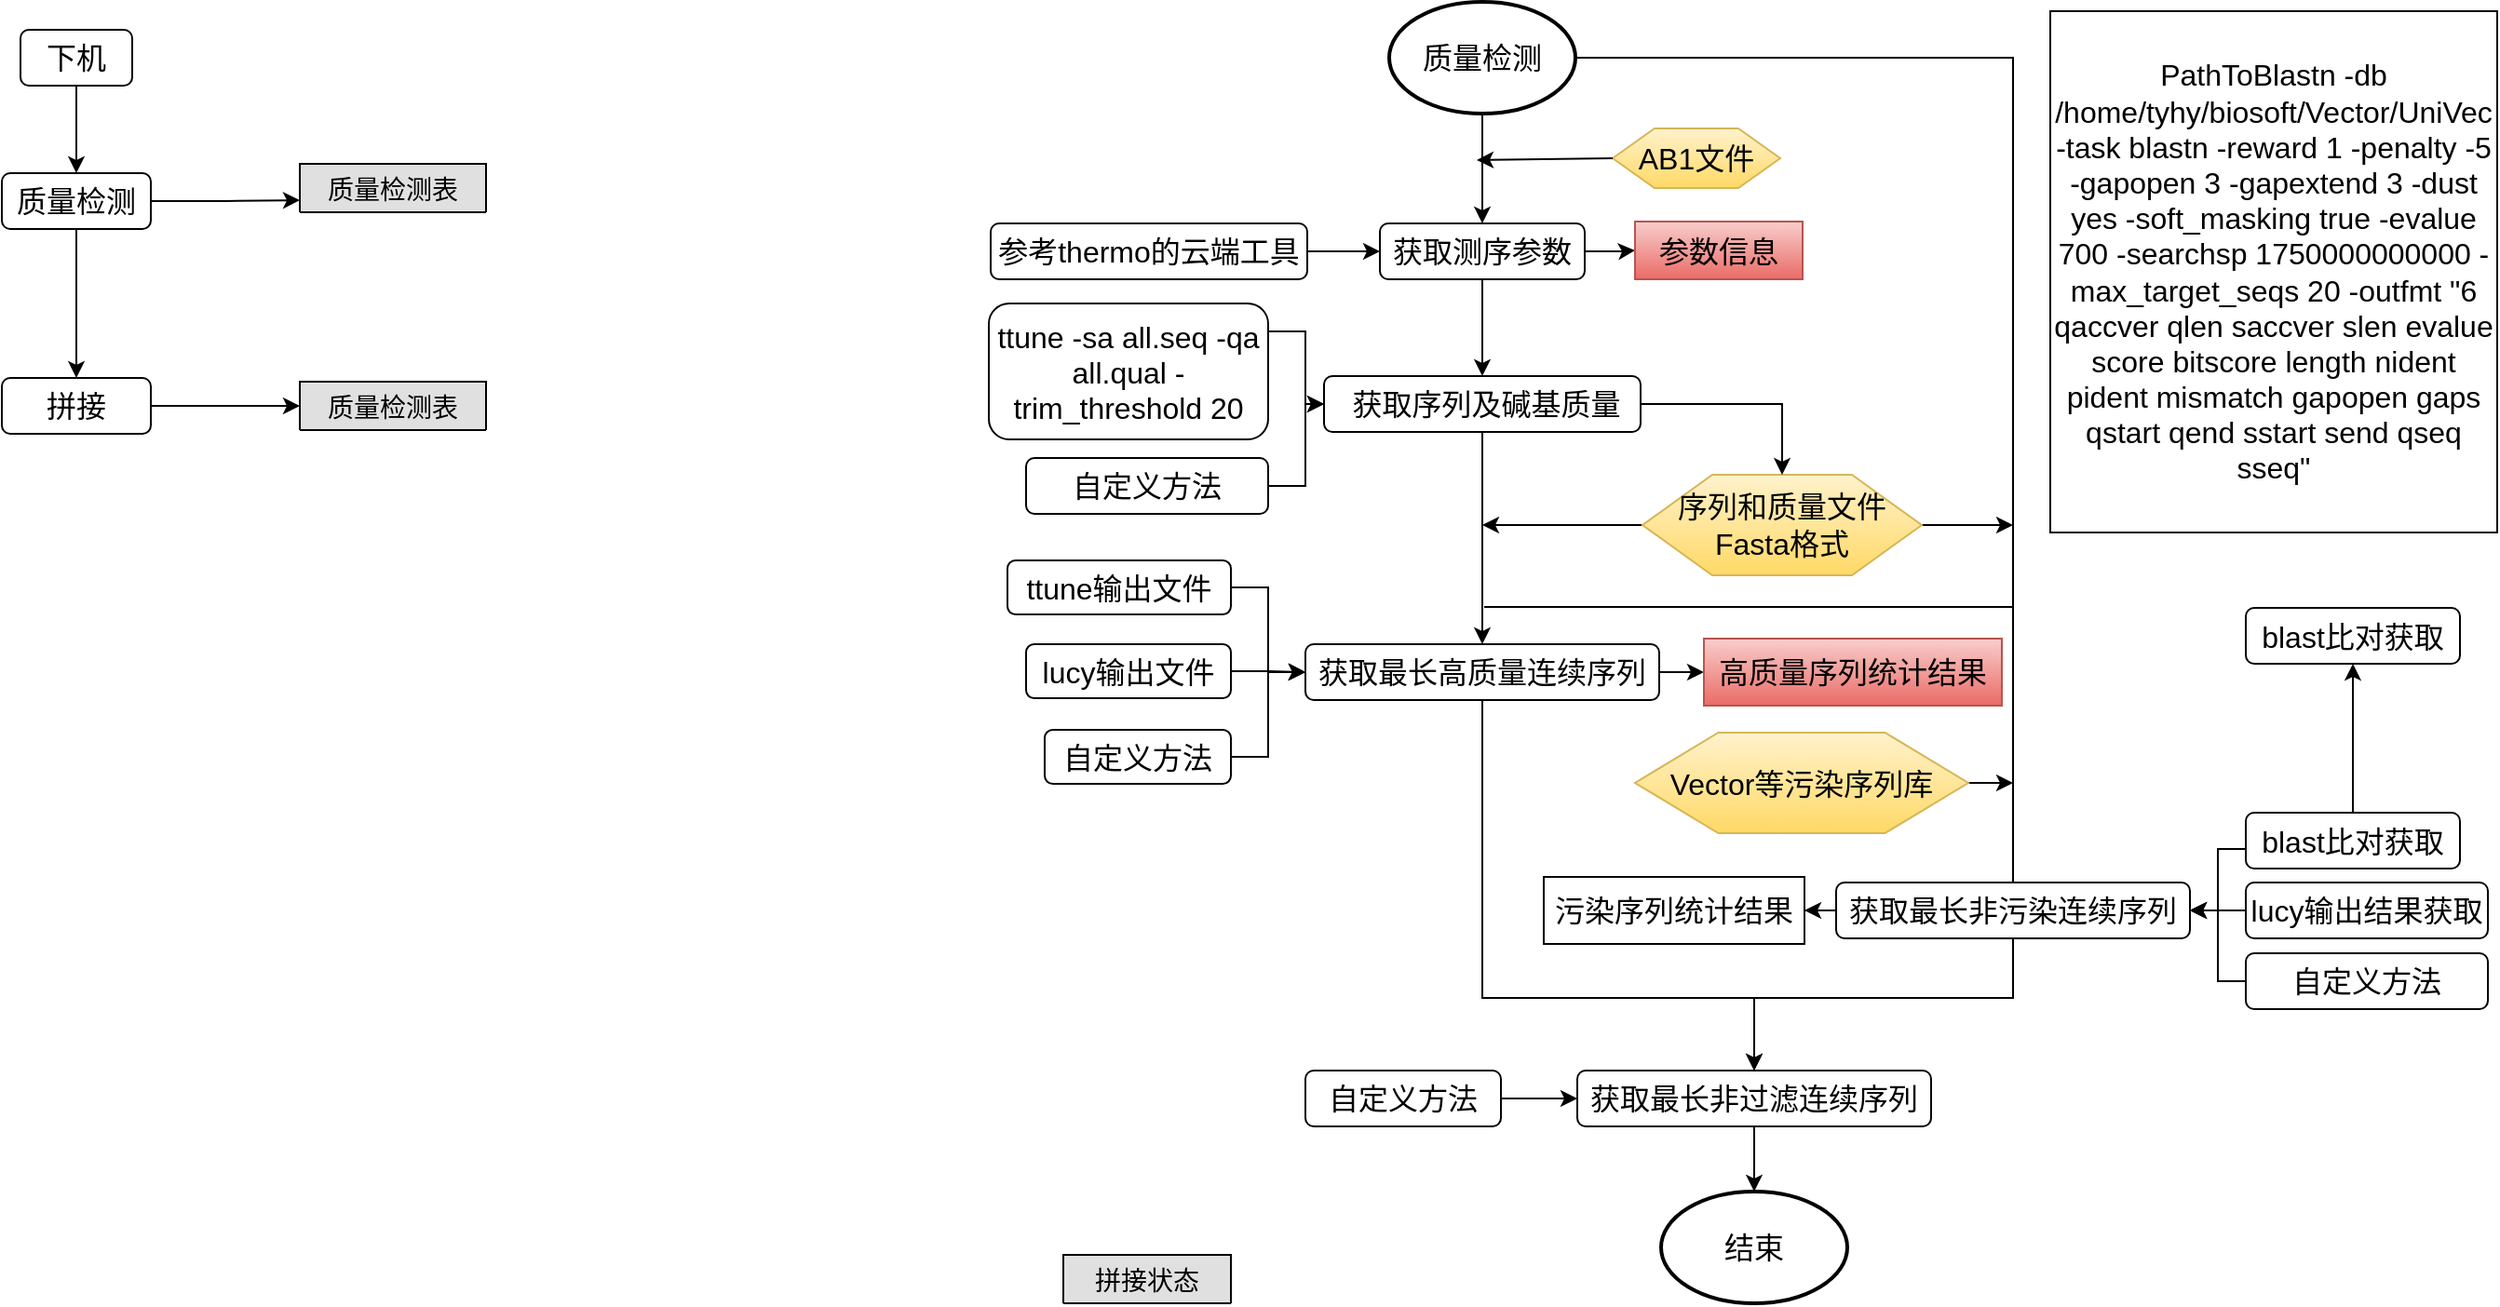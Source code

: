 <mxfile version="11.0.1" type="github"><diagram id="hXUTRAos1zV_h-Ge0WJK" name="ÃÂÃÂÃÂÃÂ§ÃÂÃÂÃÂÃÂ¬ÃÂÃÂÃÂÃÂ¬ 1 ÃÂÃÂÃÂÃÂ©ÃÂÃÂÃÂÃÂ¡ÃÂÃÂÃÂÃÂµ"><mxGraphModel dx="1422" dy="747" grid="1" gridSize="10" guides="1" tooltips="1" connect="1" arrows="1" fold="1" page="1" pageScale="1" pageWidth="827" pageHeight="1169" math="0" shadow="0"><root><mxCell id="0"/><mxCell id="1" parent="0"/><mxCell id="OMqw7U3pua5xunURWtS9-3" value="" style="edgeStyle=orthogonalEdgeStyle;rounded=0;orthogonalLoop=1;jettySize=auto;html=1;fontSize=16;" parent="1" source="OMqw7U3pua5xunURWtS9-1" target="OMqw7U3pua5xunURWtS9-2" edge="1"><mxGeometry relative="1" as="geometry"/></mxCell><mxCell id="OMqw7U3pua5xunURWtS9-1" value="下机" style="rounded=1;whiteSpace=wrap;html=1;fontSize=16;" parent="1" vertex="1"><mxGeometry x="320" y="40" width="60" height="30" as="geometry"/></mxCell><mxCell id="OMqw7U3pua5xunURWtS9-5" value="" style="edgeStyle=orthogonalEdgeStyle;rounded=0;orthogonalLoop=1;jettySize=auto;html=1;fontSize=16;entryX=0;entryY=0.75;entryDx=0;entryDy=0;" parent="1" source="OMqw7U3pua5xunURWtS9-2" target="OMqw7U3pua5xunURWtS9-9" edge="1"><mxGeometry relative="1" as="geometry"><mxPoint x="430" y="132" as="targetPoint"/></mxGeometry></mxCell><mxCell id="mqugwOnoWBToHVEHfGVO-2" value="" style="edgeStyle=orthogonalEdgeStyle;rounded=0;orthogonalLoop=1;jettySize=auto;html=1;" edge="1" parent="1" source="OMqw7U3pua5xunURWtS9-2" target="mqugwOnoWBToHVEHfGVO-1"><mxGeometry relative="1" as="geometry"/></mxCell><mxCell id="OMqw7U3pua5xunURWtS9-2" value="质量检测" style="rounded=1;whiteSpace=wrap;html=1;fontSize=16;" parent="1" vertex="1"><mxGeometry x="310" y="117" width="80" height="30" as="geometry"/></mxCell><mxCell id="mqugwOnoWBToHVEHfGVO-5" style="edgeStyle=orthogonalEdgeStyle;rounded=0;orthogonalLoop=1;jettySize=auto;html=1;entryX=0;entryY=0.5;entryDx=0;entryDy=0;" edge="1" parent="1" source="mqugwOnoWBToHVEHfGVO-1" target="mqugwOnoWBToHVEHfGVO-3"><mxGeometry relative="1" as="geometry"/></mxCell><mxCell id="mqugwOnoWBToHVEHfGVO-1" value="拼接" style="rounded=1;whiteSpace=wrap;html=1;fontSize=16;" vertex="1" parent="1"><mxGeometry x="310" y="227" width="80" height="30" as="geometry"/></mxCell><mxCell id="OMqw7U3pua5xunURWtS9-9" value="质量检测表" style="swimlane;fontStyle=0;childLayout=stackLayout;horizontal=1;startSize=26;fillColor=#e0e0e0;horizontalStack=0;resizeParent=1;resizeParentMax=0;resizeLast=0;collapsible=1;marginBottom=0;swimlaneFillColor=#ffffff;align=center;fontSize=14;" parent="1" vertex="1" collapsed="1"><mxGeometry x="470" y="112" width="100" height="26" as="geometry"><mxRectangle x="470" y="112" width="260" height="320" as="alternateBounds"/></mxGeometry></mxCell><mxCell id="OMqw7U3pua5xunURWtS9-12" value="Col1：样品名称&#10;Col2：测序文件&#10;Col3：原始长度&#10;Col4：低质量序列总长度&#10;Col5：低质量序列总长度占比&#10;Col6：低质量序列区间，s-e;s-e&#10;Col7：最长高质量序列连续区间，s-e&#10;Col8：过滤序列总长度（载体等）&#10;Col9：过滤序列总长度占比&#10;Col10：过滤序列区间，Vector:s-e;Vector:s-e&#10;Col11：最长非过滤序列连续区间，s-e&#10;Col12：去除序列总长度&#10;Col13：去除序列总长度占比&#10;Col14：去除序列中高质量序列长度&#10;Col15：去除序列中高质量序列占比&#10;Col16：低质量序列与高质量序列重叠长度&#10;Col17：保留序列长度&#10;Col18：保留序列长度占比&#10;Col19：保留序列区间,s-e&#10;Col20：拼接状态：[M/E/S/A/R]&#10;" style="text;strokeColor=none;fillColor=none;spacingLeft=4;spacingRight=4;overflow=hidden;rotatable=0;points=[[0,0.5],[1,0.5]];portConstraint=eastwest;fontSize=12;" parent="OMqw7U3pua5xunURWtS9-9" vertex="1"><mxGeometry y="26" width="100" height="294" as="geometry"/></mxCell><mxCell id="rMPtR7pV_oF-tUap3nxS-2" value="" style="edgeStyle=orthogonalEdgeStyle;rounded=0;orthogonalLoop=1;jettySize=auto;html=1;entryX=0.5;entryY=0;entryDx=0;entryDy=0;" parent="1" source="OMqw7U3pua5xunURWtS9-16" target="rMPtR7pV_oF-tUap3nxS-11" edge="1"><mxGeometry relative="1" as="geometry"><mxPoint x="1105" y="150" as="targetPoint"/></mxGeometry></mxCell><mxCell id="rMPtR7pV_oF-tUap3nxS-24" style="edgeStyle=orthogonalEdgeStyle;rounded=0;orthogonalLoop=1;jettySize=auto;html=1;fontSize=16;startArrow=none;startFill=0;endArrow=classic;endFill=1;entryX=0.5;entryY=0;entryDx=0;entryDy=0;" parent="1" source="OMqw7U3pua5xunURWtS9-16" target="rMPtR7pV_oF-tUap3nxS-35" edge="1"><mxGeometry relative="1" as="geometry"><mxPoint x="1390" y="510" as="targetPoint"/><Array as="points"><mxPoint x="1390" y="55"/><mxPoint x="1390" y="510"/></Array></mxGeometry></mxCell><mxCell id="OMqw7U3pua5xunURWtS9-16" value="质量检测" style="strokeWidth=2;html=1;shape=mxgraph.flowchart.start_1;whiteSpace=wrap;fontSize=16;" parent="1" vertex="1"><mxGeometry x="1055" y="25" width="100" height="60" as="geometry"/></mxCell><mxCell id="OMqw7U3pua5xunURWtS9-22" value="AB1文件" style="shape=hexagon;perimeter=hexagonPerimeter2;whiteSpace=wrap;html=1;fontSize=16;gradientColor=#ffd966;fillColor=#fff2cc;strokeColor=#d6b656;" parent="1" vertex="1"><mxGeometry x="1175" y="93" width="90" height="32" as="geometry"/></mxCell><mxCell id="rMPtR7pV_oF-tUap3nxS-23" style="edgeStyle=orthogonalEdgeStyle;rounded=0;orthogonalLoop=1;jettySize=auto;html=1;fontSize=16;" parent="1" source="OMqw7U3pua5xunURWtS9-23" edge="1"><mxGeometry relative="1" as="geometry"><mxPoint x="1105" y="306" as="targetPoint"/></mxGeometry></mxCell><mxCell id="rMPtR7pV_oF-tUap3nxS-25" style="edgeStyle=orthogonalEdgeStyle;rounded=0;orthogonalLoop=1;jettySize=auto;html=1;fontSize=16;" parent="1" source="OMqw7U3pua5xunURWtS9-23" edge="1"><mxGeometry relative="1" as="geometry"><mxPoint x="1390" y="306" as="targetPoint"/></mxGeometry></mxCell><mxCell id="OMqw7U3pua5xunURWtS9-23" value="序列和质量文件&lt;br&gt;Fasta格式" style="shape=hexagon;perimeter=hexagonPerimeter2;whiteSpace=wrap;html=1;fontSize=16;gradientColor=#ffd966;fillColor=#fff2cc;strokeColor=#d6b656;" parent="1" vertex="1"><mxGeometry x="1191" y="279" width="150" height="54" as="geometry"/></mxCell><mxCell id="rMPtR7pV_oF-tUap3nxS-8" value="" style="edgeStyle=orthogonalEdgeStyle;rounded=0;orthogonalLoop=1;jettySize=auto;html=1;entryX=0;entryY=0.5;entryDx=0;entryDy=0;" parent="1" source="rMPtR7pV_oF-tUap3nxS-7" target="rMPtR7pV_oF-tUap3nxS-3" edge="1"><mxGeometry relative="1" as="geometry"><Array as="points"><mxPoint x="1010" y="202"/><mxPoint x="1010" y="241"/></Array></mxGeometry></mxCell><mxCell id="rMPtR7pV_oF-tUap3nxS-20" style="edgeStyle=orthogonalEdgeStyle;rounded=0;orthogonalLoop=1;jettySize=auto;html=1;fontSize=16;entryX=0.5;entryY=0;entryDx=0;entryDy=0;" parent="1" source="rMPtR7pV_oF-tUap3nxS-3" target="OMqw7U3pua5xunURWtS9-23" edge="1"><mxGeometry relative="1" as="geometry"><mxPoint x="1270" y="270" as="targetPoint"/></mxGeometry></mxCell><mxCell id="rMPtR7pV_oF-tUap3nxS-22" value="" style="edgeStyle=orthogonalEdgeStyle;rounded=0;orthogonalLoop=1;jettySize=auto;html=1;fontSize=16;" parent="1" source="rMPtR7pV_oF-tUap3nxS-3" target="rMPtR7pV_oF-tUap3nxS-21" edge="1"><mxGeometry relative="1" as="geometry"/></mxCell><mxCell id="rMPtR7pV_oF-tUap3nxS-3" value="&amp;nbsp;获取序列及碱基质量" style="rounded=1;whiteSpace=wrap;html=1;fontSize=16;" parent="1" vertex="1"><mxGeometry x="1020" y="226" width="170" height="30" as="geometry"/></mxCell><mxCell id="rMPtR7pV_oF-tUap3nxS-27" value="" style="edgeStyle=orthogonalEdgeStyle;rounded=0;orthogonalLoop=1;jettySize=auto;html=1;startArrow=none;startFill=0;endArrow=classic;endFill=1;fontSize=16;entryX=0;entryY=0.5;entryDx=0;entryDy=0;" parent="1" source="rMPtR7pV_oF-tUap3nxS-26" target="rMPtR7pV_oF-tUap3nxS-21" edge="1"><mxGeometry relative="1" as="geometry"/></mxCell><mxCell id="rMPtR7pV_oF-tUap3nxS-38" value="" style="edgeStyle=orthogonalEdgeStyle;rounded=0;orthogonalLoop=1;jettySize=auto;html=1;startArrow=none;startFill=0;endArrow=classic;endFill=1;fontSize=16;entryX=0;entryY=0.5;entryDx=0;entryDy=0;" parent="1" source="rMPtR7pV_oF-tUap3nxS-21" target="rMPtR7pV_oF-tUap3nxS-39" edge="1"><mxGeometry relative="1" as="geometry"><mxPoint x="1216" y="385" as="targetPoint"/></mxGeometry></mxCell><mxCell id="rMPtR7pV_oF-tUap3nxS-49" style="edgeStyle=orthogonalEdgeStyle;rounded=0;orthogonalLoop=1;jettySize=auto;html=1;entryX=0.5;entryY=0;entryDx=0;entryDy=0;startArrow=none;startFill=0;endArrow=classic;endFill=1;fontSize=16;" parent="1" source="rMPtR7pV_oF-tUap3nxS-21" target="rMPtR7pV_oF-tUap3nxS-36" edge="1"><mxGeometry relative="1" as="geometry"><Array as="points"><mxPoint x="1105" y="560"/><mxPoint x="1251" y="560"/></Array></mxGeometry></mxCell><mxCell id="rMPtR7pV_oF-tUap3nxS-21" value="获取最长高质量连续序列" style="rounded=1;whiteSpace=wrap;html=1;fontSize=16;" parent="1" vertex="1"><mxGeometry x="1010" y="370" width="190" height="30" as="geometry"/></mxCell><mxCell id="rMPtR7pV_oF-tUap3nxS-26" value="ttune输出文件" style="rounded=1;whiteSpace=wrap;html=1;fontSize=16;" parent="1" vertex="1"><mxGeometry x="850" y="325" width="120" height="29" as="geometry"/></mxCell><mxCell id="rMPtR7pV_oF-tUap3nxS-7" value="ttune -sa all.seq -qa all.qual -trim_threshold 20" style="rounded=1;whiteSpace=wrap;html=1;fontSize=16;" parent="1" vertex="1"><mxGeometry x="840" y="187" width="150" height="73" as="geometry"/></mxCell><mxCell id="rMPtR7pV_oF-tUap3nxS-4" value="" style="endArrow=classic;html=1;exitX=0;exitY=0.5;exitDx=0;exitDy=0;" parent="1" source="OMqw7U3pua5xunURWtS9-22" edge="1"><mxGeometry width="50" height="50" relative="1" as="geometry"><mxPoint x="1151" y="109.5" as="sourcePoint"/><mxPoint x="1102" y="110" as="targetPoint"/></mxGeometry></mxCell><mxCell id="rMPtR7pV_oF-tUap3nxS-10" style="edgeStyle=orthogonalEdgeStyle;rounded=0;orthogonalLoop=1;jettySize=auto;html=1;fontSize=16;entryX=0;entryY=0.5;entryDx=0;entryDy=0;exitX=1;exitY=0.5;exitDx=0;exitDy=0;" parent="1" source="rMPtR7pV_oF-tUap3nxS-9" target="rMPtR7pV_oF-tUap3nxS-3" edge="1"><mxGeometry relative="1" as="geometry"><Array as="points"><mxPoint x="1010" y="285"/><mxPoint x="1010" y="241"/></Array></mxGeometry></mxCell><mxCell id="rMPtR7pV_oF-tUap3nxS-9" value="自定义方法" style="rounded=1;whiteSpace=wrap;html=1;fontSize=16;" parent="1" vertex="1"><mxGeometry x="860" y="270" width="130" height="30" as="geometry"/></mxCell><mxCell id="rMPtR7pV_oF-tUap3nxS-12" style="edgeStyle=orthogonalEdgeStyle;rounded=0;orthogonalLoop=1;jettySize=auto;html=1;entryX=0.5;entryY=0;entryDx=0;entryDy=0;fontSize=16;" parent="1" source="rMPtR7pV_oF-tUap3nxS-11" target="rMPtR7pV_oF-tUap3nxS-3" edge="1"><mxGeometry relative="1" as="geometry"/></mxCell><mxCell id="rMPtR7pV_oF-tUap3nxS-17" style="edgeStyle=orthogonalEdgeStyle;rounded=0;orthogonalLoop=1;jettySize=auto;html=1;entryX=0;entryY=0.5;entryDx=0;entryDy=0;fontSize=16;" parent="1" source="rMPtR7pV_oF-tUap3nxS-11" target="rMPtR7pV_oF-tUap3nxS-16" edge="1"><mxGeometry relative="1" as="geometry"/></mxCell><mxCell id="rMPtR7pV_oF-tUap3nxS-11" value="获取测序参数" style="rounded=1;whiteSpace=wrap;html=1;fontSize=16;" parent="1" vertex="1"><mxGeometry x="1050" y="144" width="110" height="30" as="geometry"/></mxCell><mxCell id="rMPtR7pV_oF-tUap3nxS-15" style="edgeStyle=orthogonalEdgeStyle;rounded=0;orthogonalLoop=1;jettySize=auto;html=1;entryX=0;entryY=0.5;entryDx=0;entryDy=0;fontSize=16;" parent="1" source="rMPtR7pV_oF-tUap3nxS-13" target="rMPtR7pV_oF-tUap3nxS-11" edge="1"><mxGeometry relative="1" as="geometry"/></mxCell><mxCell id="rMPtR7pV_oF-tUap3nxS-13" value="参考thermo的云端工具" style="rounded=1;whiteSpace=wrap;html=1;fontSize=16;" parent="1" vertex="1"><mxGeometry x="841" y="144" width="170" height="30" as="geometry"/></mxCell><mxCell id="rMPtR7pV_oF-tUap3nxS-16" value="参数信息" style="whiteSpace=wrap;html=1;aspect=fixed;fontSize=16;fillColor=#f8cecc;strokeColor=#b85450;gradientColor=#ea6b66;" parent="1" vertex="1"><mxGeometry x="1187" y="143" width="90" height="31" as="geometry"/></mxCell><mxCell id="rMPtR7pV_oF-tUap3nxS-29" style="edgeStyle=orthogonalEdgeStyle;rounded=0;orthogonalLoop=1;jettySize=auto;html=1;entryX=0;entryY=0.5;entryDx=0;entryDy=0;startArrow=none;startFill=0;endArrow=classic;endFill=1;fontSize=16;" parent="1" source="rMPtR7pV_oF-tUap3nxS-28" target="rMPtR7pV_oF-tUap3nxS-21" edge="1"><mxGeometry relative="1" as="geometry"/></mxCell><mxCell id="rMPtR7pV_oF-tUap3nxS-28" value="lucy输出文件" style="rounded=1;whiteSpace=wrap;html=1;fontSize=16;" parent="1" vertex="1"><mxGeometry x="860" y="370" width="110" height="29" as="geometry"/></mxCell><mxCell id="rMPtR7pV_oF-tUap3nxS-31" style="edgeStyle=orthogonalEdgeStyle;rounded=0;orthogonalLoop=1;jettySize=auto;html=1;entryX=0;entryY=0.5;entryDx=0;entryDy=0;startArrow=none;startFill=0;endArrow=classic;endFill=1;fontSize=16;" parent="1" source="rMPtR7pV_oF-tUap3nxS-30" target="rMPtR7pV_oF-tUap3nxS-21" edge="1"><mxGeometry relative="1" as="geometry"/></mxCell><mxCell id="rMPtR7pV_oF-tUap3nxS-30" value="自定义方法" style="rounded=1;whiteSpace=wrap;html=1;fontSize=16;" parent="1" vertex="1"><mxGeometry x="870" y="416" width="100" height="29" as="geometry"/></mxCell><mxCell id="rMPtR7pV_oF-tUap3nxS-34" style="edgeStyle=orthogonalEdgeStyle;rounded=0;orthogonalLoop=1;jettySize=auto;html=1;startArrow=none;startFill=0;endArrow=classic;endFill=1;fontSize=16;" parent="1" source="rMPtR7pV_oF-tUap3nxS-32" edge="1"><mxGeometry relative="1" as="geometry"><mxPoint x="1390" y="444.5" as="targetPoint"/></mxGeometry></mxCell><mxCell id="rMPtR7pV_oF-tUap3nxS-32" value="Vector等污染序列库" style="shape=hexagon;perimeter=hexagonPerimeter2;whiteSpace=wrap;html=1;fontSize=16;gradientColor=#ffd966;fillColor=#fff2cc;strokeColor=#d6b656;" parent="1" vertex="1"><mxGeometry x="1187" y="417.5" width="179" height="54" as="geometry"/></mxCell><mxCell id="rMPtR7pV_oF-tUap3nxS-33" value="" style="endArrow=none;html=1;fontSize=16;" parent="1" edge="1"><mxGeometry width="50" height="50" relative="1" as="geometry"><mxPoint x="1106" y="350" as="sourcePoint"/><mxPoint x="1390" y="350" as="targetPoint"/></mxGeometry></mxCell><mxCell id="rMPtR7pV_oF-tUap3nxS-41" style="edgeStyle=orthogonalEdgeStyle;rounded=0;orthogonalLoop=1;jettySize=auto;html=1;startArrow=none;startFill=0;endArrow=classic;endFill=1;fontSize=16;entryX=1;entryY=0.5;entryDx=0;entryDy=0;" parent="1" source="rMPtR7pV_oF-tUap3nxS-35" target="rMPtR7pV_oF-tUap3nxS-40" edge="1"><mxGeometry relative="1" as="geometry"><mxPoint x="1250" y="513" as="targetPoint"/></mxGeometry></mxCell><mxCell id="rMPtR7pV_oF-tUap3nxS-43" value="" style="edgeStyle=orthogonalEdgeStyle;rounded=0;orthogonalLoop=1;jettySize=auto;html=1;startArrow=none;startFill=0;endArrow=classic;endFill=1;fontSize=16;exitX=0;exitY=0.5;exitDx=0;exitDy=0;" parent="1" source="rMPtR7pV_oF-tUap3nxS-42" target="rMPtR7pV_oF-tUap3nxS-35" edge="1"><mxGeometry relative="1" as="geometry"><Array as="points"><mxPoint x="1515" y="480"/><mxPoint x="1500" y="480"/><mxPoint x="1500" y="513"/></Array></mxGeometry></mxCell><mxCell id="rMPtR7pV_oF-tUap3nxS-50" style="edgeStyle=orthogonalEdgeStyle;rounded=0;orthogonalLoop=1;jettySize=auto;html=1;entryX=0.5;entryY=0;entryDx=0;entryDy=0;startArrow=none;startFill=0;endArrow=classic;endFill=1;fontSize=16;" parent="1" source="rMPtR7pV_oF-tUap3nxS-35" target="rMPtR7pV_oF-tUap3nxS-36" edge="1"><mxGeometry relative="1" as="geometry"><Array as="points"><mxPoint x="1390" y="560"/><mxPoint x="1251" y="560"/></Array></mxGeometry></mxCell><mxCell id="rMPtR7pV_oF-tUap3nxS-35" value="获取最长非污染连续序列" style="rounded=1;whiteSpace=wrap;html=1;fontSize=16;" parent="1" vertex="1"><mxGeometry x="1295" y="498" width="190" height="30" as="geometry"/></mxCell><mxCell id="rMPtR7pV_oF-tUap3nxS-57" value="" style="edgeStyle=orthogonalEdgeStyle;rounded=0;orthogonalLoop=1;jettySize=auto;html=1;startArrow=none;startFill=0;endArrow=classic;endFill=1;fontSize=16;" parent="1" source="rMPtR7pV_oF-tUap3nxS-42" target="rMPtR7pV_oF-tUap3nxS-56" edge="1"><mxGeometry relative="1" as="geometry"/></mxCell><mxCell id="rMPtR7pV_oF-tUap3nxS-42" value="blast比对获取" style="rounded=1;whiteSpace=wrap;html=1;fontSize=16;" parent="1" vertex="1"><mxGeometry x="1515" y="460.5" width="115" height="30" as="geometry"/></mxCell><mxCell id="rMPtR7pV_oF-tUap3nxS-56" value="blast比对获取" style="rounded=1;whiteSpace=wrap;html=1;fontSize=16;" parent="1" vertex="1"><mxGeometry x="1515" y="350.5" width="115" height="30" as="geometry"/></mxCell><mxCell id="rMPtR7pV_oF-tUap3nxS-52" value="" style="edgeStyle=orthogonalEdgeStyle;rounded=0;orthogonalLoop=1;jettySize=auto;html=1;startArrow=none;startFill=0;endArrow=classic;endFill=1;fontSize=16;" parent="1" source="rMPtR7pV_oF-tUap3nxS-51" target="rMPtR7pV_oF-tUap3nxS-36" edge="1"><mxGeometry relative="1" as="geometry"/></mxCell><mxCell id="rMPtR7pV_oF-tUap3nxS-54" value="" style="edgeStyle=orthogonalEdgeStyle;rounded=0;orthogonalLoop=1;jettySize=auto;html=1;startArrow=none;startFill=0;endArrow=classic;endFill=1;fontSize=16;entryX=0.5;entryY=0;entryDx=0;entryDy=0;entryPerimeter=0;" parent="1" source="rMPtR7pV_oF-tUap3nxS-36" target="rMPtR7pV_oF-tUap3nxS-55" edge="1"><mxGeometry relative="1" as="geometry"><mxPoint x="1251" y="709" as="targetPoint"/></mxGeometry></mxCell><mxCell id="rMPtR7pV_oF-tUap3nxS-36" value="获取最长非过滤连续序列" style="rounded=1;whiteSpace=wrap;html=1;fontSize=16;" parent="1" vertex="1"><mxGeometry x="1156" y="599" width="190" height="30" as="geometry"/></mxCell><mxCell id="rMPtR7pV_oF-tUap3nxS-51" value="自定义方法" style="rounded=1;whiteSpace=wrap;html=1;fontSize=16;" parent="1" vertex="1"><mxGeometry x="1010" y="599" width="105" height="30" as="geometry"/></mxCell><mxCell id="rMPtR7pV_oF-tUap3nxS-39" value="高质量序列统计结果" style="rounded=0;whiteSpace=wrap;html=1;fontSize=16;gradientColor=#ea6b66;fillColor=#f8cecc;strokeColor=#b85450;" parent="1" vertex="1"><mxGeometry x="1224" y="367" width="160" height="36" as="geometry"/></mxCell><mxCell id="rMPtR7pV_oF-tUap3nxS-40" value="污染序列统计结果" style="rounded=0;whiteSpace=wrap;html=1;fontSize=16;" parent="1" vertex="1"><mxGeometry x="1138" y="495" width="140" height="36" as="geometry"/></mxCell><mxCell id="rMPtR7pV_oF-tUap3nxS-45" style="edgeStyle=orthogonalEdgeStyle;rounded=0;orthogonalLoop=1;jettySize=auto;html=1;entryX=1;entryY=0.5;entryDx=0;entryDy=0;startArrow=none;startFill=0;endArrow=classic;endFill=1;fontSize=16;" parent="1" source="rMPtR7pV_oF-tUap3nxS-44" target="rMPtR7pV_oF-tUap3nxS-35" edge="1"><mxGeometry relative="1" as="geometry"/></mxCell><mxCell id="rMPtR7pV_oF-tUap3nxS-44" value="lucy输出结果获取" style="rounded=1;whiteSpace=wrap;html=1;fontSize=16;" parent="1" vertex="1"><mxGeometry x="1515" y="498" width="130" height="30" as="geometry"/></mxCell><mxCell id="rMPtR7pV_oF-tUap3nxS-48" style="edgeStyle=orthogonalEdgeStyle;rounded=0;orthogonalLoop=1;jettySize=auto;html=1;entryX=1;entryY=0.5;entryDx=0;entryDy=0;startArrow=none;startFill=0;endArrow=classic;endFill=1;fontSize=16;" parent="1" source="rMPtR7pV_oF-tUap3nxS-46" target="rMPtR7pV_oF-tUap3nxS-35" edge="1"><mxGeometry relative="1" as="geometry"><Array as="points"><mxPoint x="1500" y="551"/><mxPoint x="1500" y="513"/></Array></mxGeometry></mxCell><mxCell id="rMPtR7pV_oF-tUap3nxS-46" value="自定义方法" style="rounded=1;whiteSpace=wrap;html=1;fontSize=16;" parent="1" vertex="1"><mxGeometry x="1515" y="536" width="130" height="30" as="geometry"/></mxCell><mxCell id="rMPtR7pV_oF-tUap3nxS-55" value="结束" style="strokeWidth=2;html=1;shape=mxgraph.flowchart.start_1;whiteSpace=wrap;fontSize=16;" parent="1" vertex="1"><mxGeometry x="1201" y="664" width="100" height="60" as="geometry"/></mxCell><mxCell id="rMPtR7pV_oF-tUap3nxS-59" value="PathToBlastn -db /home/tyhy/biosoft/Vector/UniVec -task blastn -reward 1 -penalty -5 -gapopen 3 -gapextend 3 -dust yes -soft_masking true -evalue 700 -searchsp 1750000000000 -max_target_seqs 20 -outfmt &quot;6 qaccver qlen saccver slen evalue score bitscore length nident pident mismatch gapopen gaps qstart qend sstart send qseq sseq&quot;" style="rounded=0;whiteSpace=wrap;html=1;fontSize=16;" parent="1" vertex="1"><mxGeometry x="1410" y="30" width="240" height="280" as="geometry"/></mxCell><mxCell id="mqugwOnoWBToHVEHfGVO-3" value="质量检测表" style="swimlane;fontStyle=0;childLayout=stackLayout;horizontal=1;startSize=26;fillColor=#e0e0e0;horizontalStack=0;resizeParent=1;resizeParentMax=0;resizeLast=0;collapsible=1;marginBottom=0;swimlaneFillColor=#ffffff;align=center;fontSize=14;" vertex="1" collapsed="1" parent="1"><mxGeometry x="470" y="229" width="100" height="26" as="geometry"><mxRectangle x="470" y="229" width="260" height="190" as="alternateBounds"/></mxGeometry></mxCell><mxCell id="mqugwOnoWBToHVEHfGVO-4" value="Col1：样品名称&#10;Col2：拼接状态(Y/P/N)&#10;Col3：Contig数目&#10;Col4：Contig长度(;分隔)&#10;Col5：参与拼接测序文件列表(;分隔)&#10;Col6：Singlets数&#10;Col7：Singlets测序文件列表(;隔开）&#10;Col8：序列质量测序不一致数&#10;Col9：序列质量不一致测序文件列表(;分隔)&#10;Col10：质量控制不达要求数&#10;Col11：质量控制不达要求测序文件列表(;分隔)&#10;" style="text;strokeColor=none;fillColor=none;spacingLeft=4;spacingRight=4;overflow=hidden;rotatable=0;points=[[0,0.5],[1,0.5]];portConstraint=eastwest;fontSize=12;" vertex="1" parent="mqugwOnoWBToHVEHfGVO-3"><mxGeometry y="26" width="100" height="164" as="geometry"/></mxCell><mxCell id="mqugwOnoWBToHVEHfGVO-6" value="拼接状态" style="swimlane;fontStyle=0;childLayout=stackLayout;horizontal=1;startSize=26;fillColor=#e0e0e0;horizontalStack=0;resizeParent=1;resizeParentMax=0;resizeLast=0;collapsible=1;marginBottom=0;swimlaneFillColor=#ffffff;align=center;fontSize=14;" vertex="1" collapsed="1" parent="1"><mxGeometry x="880" y="698" width="90" height="26" as="geometry"><mxRectangle x="880" y="698" width="310" height="200" as="alternateBounds"/></mxGeometry></mxCell><mxCell id="mqugwOnoWBToHVEHfGVO-7" value="M： Missing，在处理中被过滤（比如文件错误等）&#10;E：Exclude, 在处理中，没有缺少序列或质量&#10;S：singlets，参与拼接，但没拼接成contig&#10;A：Assembly，参与拼接，拼接成contig&#10;R：Remove，没有达到质量要求，过滤" style="text;strokeColor=none;fillColor=none;spacingLeft=4;spacingRight=4;overflow=hidden;rotatable=0;points=[[0,0.5],[1,0.5]];portConstraint=eastwest;fontSize=12;" vertex="1" parent="mqugwOnoWBToHVEHfGVO-6"><mxGeometry y="26" width="90" height="174" as="geometry"/></mxCell></root></mxGraphModel></diagram></mxfile>